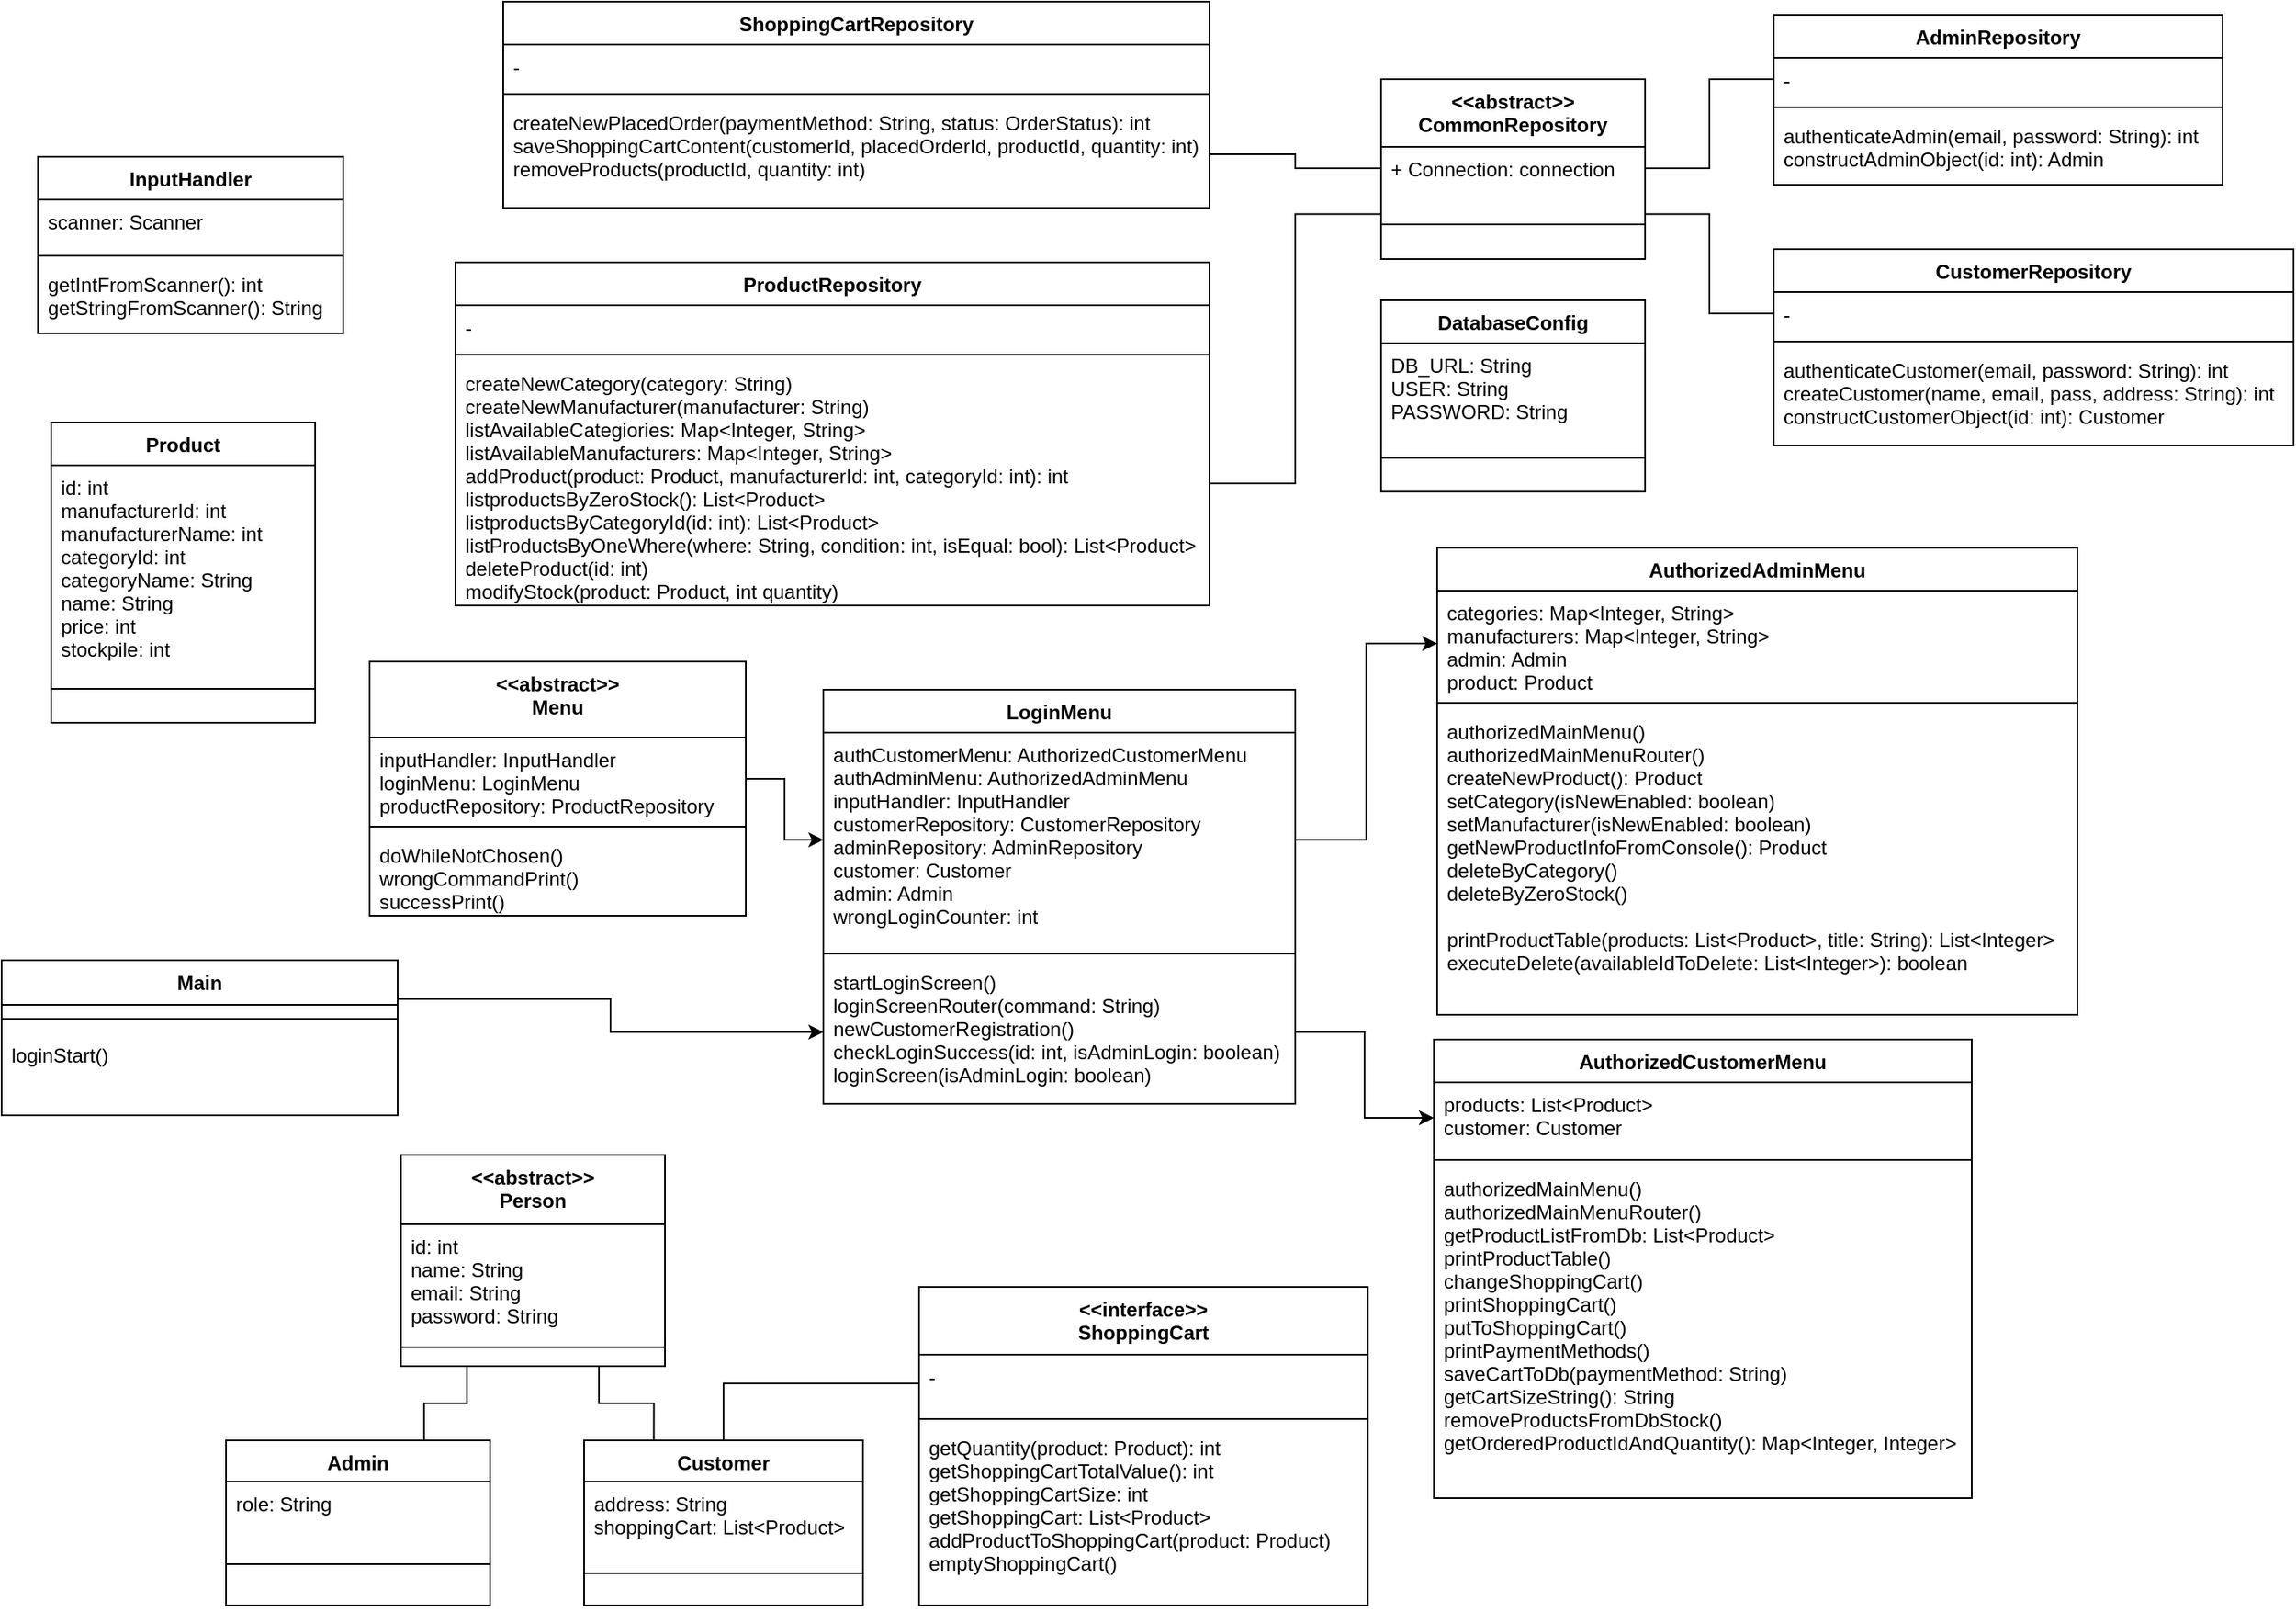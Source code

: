 <mxfile version="16.5.6" type="github">
  <diagram id="Z9Faffj7i-ukGWr66sX4" name="Page-1">
    <mxGraphModel dx="3578" dy="926" grid="0" gridSize="10" guides="1" tooltips="1" connect="1" arrows="1" fold="1" page="1" pageScale="1" pageWidth="1654" pageHeight="1169" math="0" shadow="0">
      <root>
        <mxCell id="0" />
        <mxCell id="1" parent="0" />
        <mxCell id="MF9ZLf0BZo5JY9_R4jr4-91" style="edgeStyle=orthogonalEdgeStyle;rounded=0;orthogonalLoop=1;jettySize=auto;html=1;exitX=1;exitY=0.75;exitDx=0;exitDy=0;entryX=0;entryY=0.5;entryDx=0;entryDy=0;endArrow=none;endFill=0;" parent="1" source="MF9ZLf0BZo5JY9_R4jr4-1" target="MF9ZLf0BZo5JY9_R4jr4-25" edge="1">
          <mxGeometry relative="1" as="geometry" />
        </mxCell>
        <mxCell id="MF9ZLf0BZo5JY9_R4jr4-1" value="&lt;&lt;abstract&gt;&gt;&#xa;CommonRepository" style="swimlane;fontStyle=1;align=center;verticalAlign=top;childLayout=stackLayout;horizontal=1;startSize=41;horizontalStack=0;resizeParent=1;resizeParentMax=0;resizeLast=0;collapsible=1;marginBottom=0;" parent="1" vertex="1">
          <mxGeometry x="-694" y="139" width="160" height="109" as="geometry" />
        </mxCell>
        <mxCell id="MF9ZLf0BZo5JY9_R4jr4-2" value="+ Connection: connection" style="text;strokeColor=none;fillColor=none;align=left;verticalAlign=top;spacingLeft=4;spacingRight=4;overflow=hidden;rotatable=0;points=[[0,0.5],[1,0.5]];portConstraint=eastwest;" parent="MF9ZLf0BZo5JY9_R4jr4-1" vertex="1">
          <mxGeometry y="41" width="160" height="26" as="geometry" />
        </mxCell>
        <mxCell id="MF9ZLf0BZo5JY9_R4jr4-3" value="" style="line;strokeWidth=1;fillColor=none;align=left;verticalAlign=middle;spacingTop=-1;spacingLeft=3;spacingRight=3;rotatable=0;labelPosition=right;points=[];portConstraint=eastwest;" parent="MF9ZLf0BZo5JY9_R4jr4-1" vertex="1">
          <mxGeometry y="67" width="160" height="42" as="geometry" />
        </mxCell>
        <mxCell id="MF9ZLf0BZo5JY9_R4jr4-24" value="CustomerRepository" style="swimlane;fontStyle=1;align=center;verticalAlign=top;childLayout=stackLayout;horizontal=1;startSize=26;horizontalStack=0;resizeParent=1;resizeParentMax=0;resizeLast=0;collapsible=1;marginBottom=0;" parent="1" vertex="1">
          <mxGeometry x="-456" y="242" width="315" height="119" as="geometry" />
        </mxCell>
        <mxCell id="MF9ZLf0BZo5JY9_R4jr4-25" value="-" style="text;strokeColor=none;fillColor=none;align=left;verticalAlign=top;spacingLeft=4;spacingRight=4;overflow=hidden;rotatable=0;points=[[0,0.5],[1,0.5]];portConstraint=eastwest;" parent="MF9ZLf0BZo5JY9_R4jr4-24" vertex="1">
          <mxGeometry y="26" width="315" height="26" as="geometry" />
        </mxCell>
        <mxCell id="MF9ZLf0BZo5JY9_R4jr4-26" value="" style="line;strokeWidth=1;fillColor=none;align=left;verticalAlign=middle;spacingTop=-1;spacingLeft=3;spacingRight=3;rotatable=0;labelPosition=right;points=[];portConstraint=eastwest;" parent="MF9ZLf0BZo5JY9_R4jr4-24" vertex="1">
          <mxGeometry y="52" width="315" height="8" as="geometry" />
        </mxCell>
        <mxCell id="MF9ZLf0BZo5JY9_R4jr4-27" value="authenticateCustomer(email, password: String): int&#xa;createCustomer(name, email, pass, address: String): int&#xa;constructCustomerObject(id: int): Customer&#xa;" style="text;strokeColor=none;fillColor=none;align=left;verticalAlign=top;spacingLeft=4;spacingRight=4;overflow=hidden;rotatable=0;points=[[0,0.5],[1,0.5]];portConstraint=eastwest;" parent="MF9ZLf0BZo5JY9_R4jr4-24" vertex="1">
          <mxGeometry y="60" width="315" height="59" as="geometry" />
        </mxCell>
        <mxCell id="MF9ZLf0BZo5JY9_R4jr4-28" value="AdminRepository" style="swimlane;fontStyle=1;align=center;verticalAlign=top;childLayout=stackLayout;horizontal=1;startSize=26;horizontalStack=0;resizeParent=1;resizeParentMax=0;resizeLast=0;collapsible=1;marginBottom=0;" parent="1" vertex="1">
          <mxGeometry x="-456" y="100" width="272" height="103" as="geometry" />
        </mxCell>
        <mxCell id="MF9ZLf0BZo5JY9_R4jr4-29" value="-" style="text;strokeColor=none;fillColor=none;align=left;verticalAlign=top;spacingLeft=4;spacingRight=4;overflow=hidden;rotatable=0;points=[[0,0.5],[1,0.5]];portConstraint=eastwest;" parent="MF9ZLf0BZo5JY9_R4jr4-28" vertex="1">
          <mxGeometry y="26" width="272" height="26" as="geometry" />
        </mxCell>
        <mxCell id="MF9ZLf0BZo5JY9_R4jr4-30" value="" style="line;strokeWidth=1;fillColor=none;align=left;verticalAlign=middle;spacingTop=-1;spacingLeft=3;spacingRight=3;rotatable=0;labelPosition=right;points=[];portConstraint=eastwest;" parent="MF9ZLf0BZo5JY9_R4jr4-28" vertex="1">
          <mxGeometry y="52" width="272" height="8" as="geometry" />
        </mxCell>
        <mxCell id="MF9ZLf0BZo5JY9_R4jr4-31" value="authenticateAdmin(email, password: String): int&#xa;constructAdminObject(id: int): Admin" style="text;strokeColor=none;fillColor=none;align=left;verticalAlign=top;spacingLeft=4;spacingRight=4;overflow=hidden;rotatable=0;points=[[0,0.5],[1,0.5]];portConstraint=eastwest;" parent="MF9ZLf0BZo5JY9_R4jr4-28" vertex="1">
          <mxGeometry y="60" width="272" height="43" as="geometry" />
        </mxCell>
        <mxCell id="MF9ZLf0BZo5JY9_R4jr4-33" value="&lt;&lt;abstract&gt;&gt;&#xa;Person" style="swimlane;fontStyle=1;align=center;verticalAlign=top;childLayout=stackLayout;horizontal=1;startSize=42;horizontalStack=0;resizeParent=1;resizeParentMax=0;resizeLast=0;collapsible=1;marginBottom=0;" parent="1" vertex="1">
          <mxGeometry x="-1288" y="791" width="160" height="128" as="geometry" />
        </mxCell>
        <mxCell id="MF9ZLf0BZo5JY9_R4jr4-34" value="id: int&#xa;name: String&#xa;email: String&#xa;password: String" style="text;strokeColor=none;fillColor=none;align=left;verticalAlign=top;spacingLeft=4;spacingRight=4;overflow=hidden;rotatable=0;points=[[0,0.5],[1,0.5]];portConstraint=eastwest;" parent="MF9ZLf0BZo5JY9_R4jr4-33" vertex="1">
          <mxGeometry y="42" width="160" height="63" as="geometry" />
        </mxCell>
        <mxCell id="MF9ZLf0BZo5JY9_R4jr4-35" value="" style="line;strokeWidth=1;fillColor=none;align=left;verticalAlign=middle;spacingTop=-1;spacingLeft=3;spacingRight=3;rotatable=0;labelPosition=right;points=[];portConstraint=eastwest;" parent="MF9ZLf0BZo5JY9_R4jr4-33" vertex="1">
          <mxGeometry y="105" width="160" height="23" as="geometry" />
        </mxCell>
        <mxCell id="MF9ZLf0BZo5JY9_R4jr4-37" value="ProductRepository" style="swimlane;fontStyle=1;align=center;verticalAlign=top;childLayout=stackLayout;horizontal=1;startSize=26;horizontalStack=0;resizeParent=1;resizeParentMax=0;resizeLast=0;collapsible=1;marginBottom=0;" parent="1" vertex="1">
          <mxGeometry x="-1255" y="250" width="457" height="208" as="geometry" />
        </mxCell>
        <mxCell id="MF9ZLf0BZo5JY9_R4jr4-38" value="-" style="text;strokeColor=none;fillColor=none;align=left;verticalAlign=top;spacingLeft=4;spacingRight=4;overflow=hidden;rotatable=0;points=[[0,0.5],[1,0.5]];portConstraint=eastwest;" parent="MF9ZLf0BZo5JY9_R4jr4-37" vertex="1">
          <mxGeometry y="26" width="457" height="26" as="geometry" />
        </mxCell>
        <mxCell id="MF9ZLf0BZo5JY9_R4jr4-39" value="" style="line;strokeWidth=1;fillColor=none;align=left;verticalAlign=middle;spacingTop=-1;spacingLeft=3;spacingRight=3;rotatable=0;labelPosition=right;points=[];portConstraint=eastwest;" parent="MF9ZLf0BZo5JY9_R4jr4-37" vertex="1">
          <mxGeometry y="52" width="457" height="8" as="geometry" />
        </mxCell>
        <mxCell id="MF9ZLf0BZo5JY9_R4jr4-40" value="createNewCategory(category: String)&#xa;createNewManufacturer(manufacturer: String)&#xa;listAvailableCategiories: Map&lt;Integer, String&gt;&#xa;listAvailableManufacturers: Map&lt;Integer, String&gt;&#xa;addProduct(product: Product, manufacturerId: int, categoryId: int): int&#xa;listproductsByZeroStock(): List&lt;Product&gt;&#xa;listproductsByCategoryId(id: int): List&lt;Product&gt;&#xa;listProductsByOneWhere(where: String, condition: int, isEqual: bool): List&lt;Product&gt;&#xa;deleteProduct(id: int)&#xa;modifyStock(product: Product, int quantity)&#xa;&#xa;" style="text;strokeColor=none;fillColor=none;align=left;verticalAlign=top;spacingLeft=4;spacingRight=4;overflow=hidden;rotatable=0;points=[[0,0.5],[1,0.5]];portConstraint=eastwest;" parent="MF9ZLf0BZo5JY9_R4jr4-37" vertex="1">
          <mxGeometry y="60" width="457" height="148" as="geometry" />
        </mxCell>
        <mxCell id="MF9ZLf0BZo5JY9_R4jr4-41" value="ShoppingCartRepository" style="swimlane;fontStyle=1;align=center;verticalAlign=top;childLayout=stackLayout;horizontal=1;startSize=26;horizontalStack=0;resizeParent=1;resizeParentMax=0;resizeLast=0;collapsible=1;marginBottom=0;" parent="1" vertex="1">
          <mxGeometry x="-1226" y="92" width="428" height="125" as="geometry" />
        </mxCell>
        <mxCell id="MF9ZLf0BZo5JY9_R4jr4-42" value="-" style="text;strokeColor=none;fillColor=none;align=left;verticalAlign=top;spacingLeft=4;spacingRight=4;overflow=hidden;rotatable=0;points=[[0,0.5],[1,0.5]];portConstraint=eastwest;" parent="MF9ZLf0BZo5JY9_R4jr4-41" vertex="1">
          <mxGeometry y="26" width="428" height="26" as="geometry" />
        </mxCell>
        <mxCell id="MF9ZLf0BZo5JY9_R4jr4-43" value="" style="line;strokeWidth=1;fillColor=none;align=left;verticalAlign=middle;spacingTop=-1;spacingLeft=3;spacingRight=3;rotatable=0;labelPosition=right;points=[];portConstraint=eastwest;" parent="MF9ZLf0BZo5JY9_R4jr4-41" vertex="1">
          <mxGeometry y="52" width="428" height="8" as="geometry" />
        </mxCell>
        <mxCell id="MF9ZLf0BZo5JY9_R4jr4-44" value="createNewPlacedOrder(paymentMethod: String, status: OrderStatus): int&#xa;saveShoppingCartContent(customerId, placedOrderId, productId, quantity: int)&#xa;removeProducts(productId, quantity: int)" style="text;strokeColor=none;fillColor=none;align=left;verticalAlign=top;spacingLeft=4;spacingRight=4;overflow=hidden;rotatable=0;points=[[0,0.5],[1,0.5]];portConstraint=eastwest;" parent="MF9ZLf0BZo5JY9_R4jr4-41" vertex="1">
          <mxGeometry y="60" width="428" height="65" as="geometry" />
        </mxCell>
        <mxCell id="MF9ZLf0BZo5JY9_R4jr4-45" value="DatabaseConfig" style="swimlane;fontStyle=1;align=center;verticalAlign=top;childLayout=stackLayout;horizontal=1;startSize=26;horizontalStack=0;resizeParent=1;resizeParentMax=0;resizeLast=0;collapsible=1;marginBottom=0;" parent="1" vertex="1">
          <mxGeometry x="-694" y="273" width="160" height="116" as="geometry" />
        </mxCell>
        <mxCell id="MF9ZLf0BZo5JY9_R4jr4-46" value="DB_URL: String&#xa;USER: String&#xa;PASSWORD: String" style="text;strokeColor=none;fillColor=none;align=left;verticalAlign=top;spacingLeft=4;spacingRight=4;overflow=hidden;rotatable=0;points=[[0,0.5],[1,0.5]];portConstraint=eastwest;" parent="MF9ZLf0BZo5JY9_R4jr4-45" vertex="1">
          <mxGeometry y="26" width="160" height="49" as="geometry" />
        </mxCell>
        <mxCell id="MF9ZLf0BZo5JY9_R4jr4-47" value="" style="line;strokeWidth=1;fillColor=none;align=left;verticalAlign=middle;spacingTop=-1;spacingLeft=3;spacingRight=3;rotatable=0;labelPosition=right;points=[];portConstraint=eastwest;" parent="MF9ZLf0BZo5JY9_R4jr4-45" vertex="1">
          <mxGeometry y="75" width="160" height="41" as="geometry" />
        </mxCell>
        <mxCell id="MF9ZLf0BZo5JY9_R4jr4-101" style="edgeStyle=orthogonalEdgeStyle;rounded=0;orthogonalLoop=1;jettySize=auto;html=1;exitX=0.75;exitY=0;exitDx=0;exitDy=0;entryX=0.25;entryY=1;entryDx=0;entryDy=0;endArrow=none;endFill=0;" parent="1" source="MF9ZLf0BZo5JY9_R4jr4-49" target="MF9ZLf0BZo5JY9_R4jr4-33" edge="1">
          <mxGeometry relative="1" as="geometry" />
        </mxCell>
        <mxCell id="MF9ZLf0BZo5JY9_R4jr4-49" value="Admin" style="swimlane;fontStyle=1;align=center;verticalAlign=top;childLayout=stackLayout;horizontal=1;startSize=25;horizontalStack=0;resizeParent=1;resizeParentMax=0;resizeLast=0;collapsible=1;marginBottom=0;" parent="1" vertex="1">
          <mxGeometry x="-1394" y="964" width="160" height="100" as="geometry" />
        </mxCell>
        <mxCell id="MF9ZLf0BZo5JY9_R4jr4-50" value="role: String" style="text;strokeColor=none;fillColor=none;align=left;verticalAlign=top;spacingLeft=4;spacingRight=4;overflow=hidden;rotatable=0;points=[[0,0.5],[1,0.5]];portConstraint=eastwest;" parent="MF9ZLf0BZo5JY9_R4jr4-49" vertex="1">
          <mxGeometry y="25" width="160" height="25" as="geometry" />
        </mxCell>
        <mxCell id="MF9ZLf0BZo5JY9_R4jr4-51" value="" style="line;strokeWidth=1;fillColor=none;align=left;verticalAlign=middle;spacingTop=-1;spacingLeft=3;spacingRight=3;rotatable=0;labelPosition=right;points=[];portConstraint=eastwest;" parent="MF9ZLf0BZo5JY9_R4jr4-49" vertex="1">
          <mxGeometry y="50" width="160" height="50" as="geometry" />
        </mxCell>
        <mxCell id="MF9ZLf0BZo5JY9_R4jr4-102" style="edgeStyle=orthogonalEdgeStyle;rounded=0;orthogonalLoop=1;jettySize=auto;html=1;exitX=0.25;exitY=0;exitDx=0;exitDy=0;entryX=0.75;entryY=1;entryDx=0;entryDy=0;endArrow=none;endFill=0;" parent="1" source="MF9ZLf0BZo5JY9_R4jr4-52" target="MF9ZLf0BZo5JY9_R4jr4-33" edge="1">
          <mxGeometry relative="1" as="geometry" />
        </mxCell>
        <mxCell id="C4f5d7O2w9xF8y8UZ06o-5" style="edgeStyle=orthogonalEdgeStyle;rounded=0;orthogonalLoop=1;jettySize=auto;html=1;exitX=0.5;exitY=0;exitDx=0;exitDy=0;entryX=0;entryY=0.5;entryDx=0;entryDy=0;endArrow=none;endFill=0;" parent="1" source="MF9ZLf0BZo5JY9_R4jr4-52" target="MF9ZLf0BZo5JY9_R4jr4-62" edge="1">
          <mxGeometry relative="1" as="geometry" />
        </mxCell>
        <mxCell id="MF9ZLf0BZo5JY9_R4jr4-52" value="Customer" style="swimlane;fontStyle=1;align=center;verticalAlign=top;childLayout=stackLayout;horizontal=1;startSize=25;horizontalStack=0;resizeParent=1;resizeParentMax=0;resizeLast=0;collapsible=1;marginBottom=0;" parent="1" vertex="1">
          <mxGeometry x="-1177" y="964" width="169" height="100" as="geometry" />
        </mxCell>
        <mxCell id="MF9ZLf0BZo5JY9_R4jr4-53" value="address: String&#xa;shoppingCart: List&lt;Product&gt;" style="text;strokeColor=none;fillColor=none;align=left;verticalAlign=top;spacingLeft=4;spacingRight=4;overflow=hidden;rotatable=0;points=[[0,0.5],[1,0.5]];portConstraint=eastwest;" parent="MF9ZLf0BZo5JY9_R4jr4-52" vertex="1">
          <mxGeometry y="25" width="169" height="36" as="geometry" />
        </mxCell>
        <mxCell id="MF9ZLf0BZo5JY9_R4jr4-54" value="" style="line;strokeWidth=1;fillColor=none;align=left;verticalAlign=middle;spacingTop=-1;spacingLeft=3;spacingRight=3;rotatable=0;labelPosition=right;points=[];portConstraint=eastwest;" parent="MF9ZLf0BZo5JY9_R4jr4-52" vertex="1">
          <mxGeometry y="61" width="169" height="39" as="geometry" />
        </mxCell>
        <mxCell id="MF9ZLf0BZo5JY9_R4jr4-55" value="Product" style="swimlane;fontStyle=1;align=center;verticalAlign=top;childLayout=stackLayout;horizontal=1;startSize=26;horizontalStack=0;resizeParent=1;resizeParentMax=0;resizeLast=0;collapsible=1;marginBottom=0;" parent="1" vertex="1">
          <mxGeometry x="-1500" y="347" width="160" height="182" as="geometry" />
        </mxCell>
        <mxCell id="MF9ZLf0BZo5JY9_R4jr4-56" value="id: int&#xa;manufacturerId: int&#xa;manufacturerName: int&#xa;categoryId: int&#xa;categoryName: String&#xa;name: String&#xa;price: int&#xa;stockpile: int" style="text;strokeColor=none;fillColor=none;align=left;verticalAlign=top;spacingLeft=4;spacingRight=4;overflow=hidden;rotatable=0;points=[[0,0.5],[1,0.5]];portConstraint=eastwest;" parent="MF9ZLf0BZo5JY9_R4jr4-55" vertex="1">
          <mxGeometry y="26" width="160" height="115" as="geometry" />
        </mxCell>
        <mxCell id="MF9ZLf0BZo5JY9_R4jr4-57" value="" style="line;strokeWidth=1;fillColor=none;align=left;verticalAlign=middle;spacingTop=-1;spacingLeft=3;spacingRight=3;rotatable=0;labelPosition=right;points=[];portConstraint=eastwest;" parent="MF9ZLf0BZo5JY9_R4jr4-55" vertex="1">
          <mxGeometry y="141" width="160" height="41" as="geometry" />
        </mxCell>
        <mxCell id="MF9ZLf0BZo5JY9_R4jr4-61" value="&lt;&lt;interface&gt;&gt;&#xa;ShoppingCart" style="swimlane;fontStyle=1;align=center;verticalAlign=top;childLayout=stackLayout;horizontal=1;startSize=41;horizontalStack=0;resizeParent=1;resizeParentMax=0;resizeLast=0;collapsible=1;marginBottom=0;" parent="1" vertex="1">
          <mxGeometry x="-974" y="871" width="272" height="193" as="geometry" />
        </mxCell>
        <mxCell id="MF9ZLf0BZo5JY9_R4jr4-62" value="-" style="text;strokeColor=none;fillColor=none;align=left;verticalAlign=top;spacingLeft=4;spacingRight=4;overflow=hidden;rotatable=0;points=[[0,0.5],[1,0.5]];portConstraint=eastwest;" parent="MF9ZLf0BZo5JY9_R4jr4-61" vertex="1">
          <mxGeometry y="41" width="272" height="35" as="geometry" />
        </mxCell>
        <mxCell id="MF9ZLf0BZo5JY9_R4jr4-63" value="" style="line;strokeWidth=1;fillColor=none;align=left;verticalAlign=middle;spacingTop=-1;spacingLeft=3;spacingRight=3;rotatable=0;labelPosition=right;points=[];portConstraint=eastwest;" parent="MF9ZLf0BZo5JY9_R4jr4-61" vertex="1">
          <mxGeometry y="76" width="272" height="8" as="geometry" />
        </mxCell>
        <mxCell id="MF9ZLf0BZo5JY9_R4jr4-64" value="getQuantity(product: Product): int&#xa;getShoppingCartTotalValue(): int&#xa;getShoppingCartSize: int&#xa;getShoppingCart: List&lt;Product&gt;&#xa;addProductToShoppingCart(product: Product)&#xa;emptyShoppingCart()" style="text;strokeColor=none;fillColor=none;align=left;verticalAlign=top;spacingLeft=4;spacingRight=4;overflow=hidden;rotatable=0;points=[[0,0.5],[1,0.5]];portConstraint=eastwest;" parent="MF9ZLf0BZo5JY9_R4jr4-61" vertex="1">
          <mxGeometry y="84" width="272" height="109" as="geometry" />
        </mxCell>
        <mxCell id="MF9ZLf0BZo5JY9_R4jr4-65" value="&lt;&lt;abstract&gt;&gt;&#xa;Menu" style="swimlane;fontStyle=1;align=center;verticalAlign=top;childLayout=stackLayout;horizontal=1;startSize=46;horizontalStack=0;resizeParent=1;resizeParentMax=0;resizeLast=0;collapsible=1;marginBottom=0;" parent="1" vertex="1">
          <mxGeometry x="-1307" y="492" width="228" height="154" as="geometry" />
        </mxCell>
        <mxCell id="MF9ZLf0BZo5JY9_R4jr4-66" value="inputHandler: InputHandler&#xa;loginMenu: LoginMenu&#xa;productRepository: ProductRepository" style="text;strokeColor=none;fillColor=none;align=left;verticalAlign=top;spacingLeft=4;spacingRight=4;overflow=hidden;rotatable=0;points=[[0,0.5],[1,0.5]];portConstraint=eastwest;" parent="MF9ZLf0BZo5JY9_R4jr4-65" vertex="1">
          <mxGeometry y="46" width="228" height="50" as="geometry" />
        </mxCell>
        <mxCell id="MF9ZLf0BZo5JY9_R4jr4-67" value="" style="line;strokeWidth=1;fillColor=none;align=left;verticalAlign=middle;spacingTop=-1;spacingLeft=3;spacingRight=3;rotatable=0;labelPosition=right;points=[];portConstraint=eastwest;" parent="MF9ZLf0BZo5JY9_R4jr4-65" vertex="1">
          <mxGeometry y="96" width="228" height="8" as="geometry" />
        </mxCell>
        <mxCell id="MF9ZLf0BZo5JY9_R4jr4-68" value="doWhileNotChosen()&#xa;wrongCommandPrint()&#xa;successPrint()" style="text;strokeColor=none;fillColor=none;align=left;verticalAlign=top;spacingLeft=4;spacingRight=4;overflow=hidden;rotatable=0;points=[[0,0.5],[1,0.5]];portConstraint=eastwest;" parent="MF9ZLf0BZo5JY9_R4jr4-65" vertex="1">
          <mxGeometry y="104" width="228" height="50" as="geometry" />
        </mxCell>
        <mxCell id="MF9ZLf0BZo5JY9_R4jr4-73" value="LoginMenu" style="swimlane;fontStyle=1;align=center;verticalAlign=top;childLayout=stackLayout;horizontal=1;startSize=26;horizontalStack=0;resizeParent=1;resizeParentMax=0;resizeLast=0;collapsible=1;marginBottom=0;" parent="1" vertex="1">
          <mxGeometry x="-1032" y="509" width="286" height="251" as="geometry" />
        </mxCell>
        <mxCell id="MF9ZLf0BZo5JY9_R4jr4-74" value="authCustomerMenu: AuthorizedCustomerMenu&#xa;authAdminMenu: AuthorizedAdminMenu&#xa;inputHandler: InputHandler&#xa;customerRepository: CustomerRepository&#xa;adminRepository: AdminRepository&#xa;customer: Customer&#xa;admin: Admin&#xa;wrongLoginCounter: int" style="text;strokeColor=none;fillColor=none;align=left;verticalAlign=top;spacingLeft=4;spacingRight=4;overflow=hidden;rotatable=0;points=[[0,0.5],[1,0.5]];portConstraint=eastwest;" parent="MF9ZLf0BZo5JY9_R4jr4-73" vertex="1">
          <mxGeometry y="26" width="286" height="130" as="geometry" />
        </mxCell>
        <mxCell id="MF9ZLf0BZo5JY9_R4jr4-75" value="" style="line;strokeWidth=1;fillColor=none;align=left;verticalAlign=middle;spacingTop=-1;spacingLeft=3;spacingRight=3;rotatable=0;labelPosition=right;points=[];portConstraint=eastwest;" parent="MF9ZLf0BZo5JY9_R4jr4-73" vertex="1">
          <mxGeometry y="156" width="286" height="8" as="geometry" />
        </mxCell>
        <mxCell id="MF9ZLf0BZo5JY9_R4jr4-76" value="startLoginScreen()&#xa;loginScreenRouter(command: String)&#xa;newCustomerRegistration()&#xa;checkLoginSuccess(id: int, isAdminLogin: boolean)&#xa;loginScreen(isAdminLogin: boolean)&#xa;" style="text;strokeColor=none;fillColor=none;align=left;verticalAlign=top;spacingLeft=4;spacingRight=4;overflow=hidden;rotatable=0;points=[[0,0.5],[1,0.5]];portConstraint=eastwest;" parent="MF9ZLf0BZo5JY9_R4jr4-73" vertex="1">
          <mxGeometry y="164" width="286" height="87" as="geometry" />
        </mxCell>
        <mxCell id="MF9ZLf0BZo5JY9_R4jr4-77" value="InputHandler" style="swimlane;fontStyle=1;align=center;verticalAlign=top;childLayout=stackLayout;horizontal=1;startSize=26;horizontalStack=0;resizeParent=1;resizeParentMax=0;resizeLast=0;collapsible=1;marginBottom=0;" parent="1" vertex="1">
          <mxGeometry x="-1508" y="186" width="185" height="107" as="geometry" />
        </mxCell>
        <mxCell id="MF9ZLf0BZo5JY9_R4jr4-78" value="scanner: Scanner" style="text;strokeColor=none;fillColor=none;align=left;verticalAlign=top;spacingLeft=4;spacingRight=4;overflow=hidden;rotatable=0;points=[[0,0.5],[1,0.5]];portConstraint=eastwest;" parent="MF9ZLf0BZo5JY9_R4jr4-77" vertex="1">
          <mxGeometry y="26" width="185" height="30" as="geometry" />
        </mxCell>
        <mxCell id="MF9ZLf0BZo5JY9_R4jr4-79" value="" style="line;strokeWidth=1;fillColor=none;align=left;verticalAlign=middle;spacingTop=-1;spacingLeft=3;spacingRight=3;rotatable=0;labelPosition=right;points=[];portConstraint=eastwest;" parent="MF9ZLf0BZo5JY9_R4jr4-77" vertex="1">
          <mxGeometry y="56" width="185" height="8" as="geometry" />
        </mxCell>
        <mxCell id="MF9ZLf0BZo5JY9_R4jr4-80" value="getIntFromScanner(): int&#xa;getStringFromScanner(): String" style="text;strokeColor=none;fillColor=none;align=left;verticalAlign=top;spacingLeft=4;spacingRight=4;overflow=hidden;rotatable=0;points=[[0,0.5],[1,0.5]];portConstraint=eastwest;" parent="MF9ZLf0BZo5JY9_R4jr4-77" vertex="1">
          <mxGeometry y="64" width="185" height="43" as="geometry" />
        </mxCell>
        <mxCell id="MF9ZLf0BZo5JY9_R4jr4-81" value="AuthorizedCustomerMenu" style="swimlane;fontStyle=1;align=center;verticalAlign=top;childLayout=stackLayout;horizontal=1;startSize=26;horizontalStack=0;resizeParent=1;resizeParentMax=0;resizeLast=0;collapsible=1;marginBottom=0;" parent="1" vertex="1">
          <mxGeometry x="-662" y="721" width="326" height="278" as="geometry" />
        </mxCell>
        <mxCell id="MF9ZLf0BZo5JY9_R4jr4-82" value="products: List&lt;Product&gt;&#xa;customer: Customer" style="text;strokeColor=none;fillColor=none;align=left;verticalAlign=top;spacingLeft=4;spacingRight=4;overflow=hidden;rotatable=0;points=[[0,0.5],[1,0.5]];portConstraint=eastwest;" parent="MF9ZLf0BZo5JY9_R4jr4-81" vertex="1">
          <mxGeometry y="26" width="326" height="43" as="geometry" />
        </mxCell>
        <mxCell id="MF9ZLf0BZo5JY9_R4jr4-83" value="" style="line;strokeWidth=1;fillColor=none;align=left;verticalAlign=middle;spacingTop=-1;spacingLeft=3;spacingRight=3;rotatable=0;labelPosition=right;points=[];portConstraint=eastwest;" parent="MF9ZLf0BZo5JY9_R4jr4-81" vertex="1">
          <mxGeometry y="69" width="326" height="8" as="geometry" />
        </mxCell>
        <mxCell id="MF9ZLf0BZo5JY9_R4jr4-84" value="authorizedMainMenu()&#xa;authorizedMainMenuRouter()&#xa;getProductListFromDb: List&lt;Product&gt;&#xa;printProductTable()&#xa;changeShoppingCart()&#xa;printShoppingCart()&#xa;putToShoppingCart()&#xa;printPaymentMethods()&#xa;saveCartToDb(paymentMethod: String)&#xa;getCartSizeString(): String&#xa;removeProductsFromDbStock()&#xa;getOrderedProductIdAndQuantity(): Map&lt;Integer, Integer&gt;" style="text;strokeColor=none;fillColor=none;align=left;verticalAlign=top;spacingLeft=4;spacingRight=4;overflow=hidden;rotatable=0;points=[[0,0.5],[1,0.5]];portConstraint=eastwest;" parent="MF9ZLf0BZo5JY9_R4jr4-81" vertex="1">
          <mxGeometry y="77" width="326" height="201" as="geometry" />
        </mxCell>
        <mxCell id="MF9ZLf0BZo5JY9_R4jr4-85" value="AuthorizedAdminMenu" style="swimlane;fontStyle=1;align=center;verticalAlign=top;childLayout=stackLayout;horizontal=1;startSize=26;horizontalStack=0;resizeParent=1;resizeParentMax=0;resizeLast=0;collapsible=1;marginBottom=0;" parent="1" vertex="1">
          <mxGeometry x="-660" y="423" width="388" height="283" as="geometry" />
        </mxCell>
        <mxCell id="MF9ZLf0BZo5JY9_R4jr4-86" value="categories: Map&lt;Integer, String&gt;&#xa;manufacturers: Map&lt;Integer, String&gt;&#xa;admin: Admin&#xa;product: Product" style="text;strokeColor=none;fillColor=none;align=left;verticalAlign=top;spacingLeft=4;spacingRight=4;overflow=hidden;rotatable=0;points=[[0,0.5],[1,0.5]];portConstraint=eastwest;" parent="MF9ZLf0BZo5JY9_R4jr4-85" vertex="1">
          <mxGeometry y="26" width="388" height="64" as="geometry" />
        </mxCell>
        <mxCell id="MF9ZLf0BZo5JY9_R4jr4-87" value="" style="line;strokeWidth=1;fillColor=none;align=left;verticalAlign=middle;spacingTop=-1;spacingLeft=3;spacingRight=3;rotatable=0;labelPosition=right;points=[];portConstraint=eastwest;" parent="MF9ZLf0BZo5JY9_R4jr4-85" vertex="1">
          <mxGeometry y="90" width="388" height="8" as="geometry" />
        </mxCell>
        <mxCell id="MF9ZLf0BZo5JY9_R4jr4-88" value="authorizedMainMenu()&#xa;authorizedMainMenuRouter()&#xa;createNewProduct(): Product&#xa;setCategory(isNewEnabled: boolean)&#xa;setManufacturer(isNewEnabled: boolean)&#xa;getNewProductInfoFromConsole(): Product&#xa;deleteByCategory()&#xa;deleteByZeroStock()&#xa;&#xa;printProductTable(products: List&lt;Product&gt;, title: String): List&lt;Integer&gt;&#xa;executeDelete(availableIdToDelete: List&lt;Integer&gt;): boolean&#xa;" style="text;strokeColor=none;fillColor=none;align=left;verticalAlign=top;spacingLeft=4;spacingRight=4;overflow=hidden;rotatable=0;points=[[0,0.5],[1,0.5]];portConstraint=eastwest;" parent="MF9ZLf0BZo5JY9_R4jr4-85" vertex="1">
          <mxGeometry y="98" width="388" height="185" as="geometry" />
        </mxCell>
        <mxCell id="MF9ZLf0BZo5JY9_R4jr4-90" style="edgeStyle=orthogonalEdgeStyle;rounded=0;orthogonalLoop=1;jettySize=auto;html=1;exitX=1;exitY=0.5;exitDx=0;exitDy=0;entryX=0;entryY=0.5;entryDx=0;entryDy=0;endArrow=none;endFill=0;" parent="1" source="MF9ZLf0BZo5JY9_R4jr4-2" target="MF9ZLf0BZo5JY9_R4jr4-29" edge="1">
          <mxGeometry relative="1" as="geometry" />
        </mxCell>
        <mxCell id="C4f5d7O2w9xF8y8UZ06o-2" style="edgeStyle=orthogonalEdgeStyle;rounded=0;orthogonalLoop=1;jettySize=auto;html=1;exitX=1;exitY=0.5;exitDx=0;exitDy=0;endArrow=none;endFill=0;" parent="1" source="MF9ZLf0BZo5JY9_R4jr4-44" target="MF9ZLf0BZo5JY9_R4jr4-2" edge="1">
          <mxGeometry relative="1" as="geometry" />
        </mxCell>
        <mxCell id="C4f5d7O2w9xF8y8UZ06o-3" style="edgeStyle=orthogonalEdgeStyle;rounded=0;orthogonalLoop=1;jettySize=auto;html=1;exitX=1;exitY=0.5;exitDx=0;exitDy=0;entryX=0;entryY=0.75;entryDx=0;entryDy=0;endArrow=none;endFill=0;" parent="1" source="MF9ZLf0BZo5JY9_R4jr4-40" target="MF9ZLf0BZo5JY9_R4jr4-1" edge="1">
          <mxGeometry relative="1" as="geometry" />
        </mxCell>
        <mxCell id="iCSTwQj273lK5WaFy2p--2" style="edgeStyle=orthogonalEdgeStyle;rounded=0;orthogonalLoop=1;jettySize=auto;html=1;exitX=1;exitY=0.5;exitDx=0;exitDy=0;entryX=0;entryY=0.5;entryDx=0;entryDy=0;" edge="1" parent="1" source="MF9ZLf0BZo5JY9_R4jr4-74" target="MF9ZLf0BZo5JY9_R4jr4-86">
          <mxGeometry relative="1" as="geometry" />
        </mxCell>
        <mxCell id="iCSTwQj273lK5WaFy2p--3" style="edgeStyle=orthogonalEdgeStyle;rounded=0;orthogonalLoop=1;jettySize=auto;html=1;exitX=1;exitY=0.5;exitDx=0;exitDy=0;entryX=0;entryY=0.5;entryDx=0;entryDy=0;" edge="1" parent="1" source="MF9ZLf0BZo5JY9_R4jr4-76" target="MF9ZLf0BZo5JY9_R4jr4-82">
          <mxGeometry relative="1" as="geometry" />
        </mxCell>
        <mxCell id="iCSTwQj273lK5WaFy2p--4" style="edgeStyle=orthogonalEdgeStyle;rounded=0;orthogonalLoop=1;jettySize=auto;html=1;exitX=1;exitY=0.5;exitDx=0;exitDy=0;entryX=0;entryY=0.5;entryDx=0;entryDy=0;" edge="1" parent="1" source="MF9ZLf0BZo5JY9_R4jr4-66" target="MF9ZLf0BZo5JY9_R4jr4-74">
          <mxGeometry relative="1" as="geometry" />
        </mxCell>
        <mxCell id="iCSTwQj273lK5WaFy2p--9" style="edgeStyle=orthogonalEdgeStyle;rounded=0;orthogonalLoop=1;jettySize=auto;html=1;exitX=1;exitY=0.25;exitDx=0;exitDy=0;entryX=0;entryY=0.5;entryDx=0;entryDy=0;" edge="1" parent="1" source="iCSTwQj273lK5WaFy2p--5" target="MF9ZLf0BZo5JY9_R4jr4-76">
          <mxGeometry relative="1" as="geometry" />
        </mxCell>
        <mxCell id="iCSTwQj273lK5WaFy2p--5" value="Main" style="swimlane;fontStyle=1;align=center;verticalAlign=top;childLayout=stackLayout;horizontal=1;startSize=27;horizontalStack=0;resizeParent=1;resizeParentMax=0;resizeLast=0;collapsible=1;marginBottom=0;" vertex="1" parent="1">
          <mxGeometry x="-1530" y="673" width="240" height="94" as="geometry" />
        </mxCell>
        <mxCell id="iCSTwQj273lK5WaFy2p--7" value="" style="line;strokeWidth=1;fillColor=none;align=left;verticalAlign=middle;spacingTop=-1;spacingLeft=3;spacingRight=3;rotatable=0;labelPosition=right;points=[];portConstraint=eastwest;" vertex="1" parent="iCSTwQj273lK5WaFy2p--5">
          <mxGeometry y="27" width="240" height="17" as="geometry" />
        </mxCell>
        <mxCell id="iCSTwQj273lK5WaFy2p--8" value="loginStart()" style="text;strokeColor=none;fillColor=none;align=left;verticalAlign=top;spacingLeft=4;spacingRight=4;overflow=hidden;rotatable=0;points=[[0,0.5],[1,0.5]];portConstraint=eastwest;" vertex="1" parent="iCSTwQj273lK5WaFy2p--5">
          <mxGeometry y="44" width="240" height="50" as="geometry" />
        </mxCell>
      </root>
    </mxGraphModel>
  </diagram>
</mxfile>
